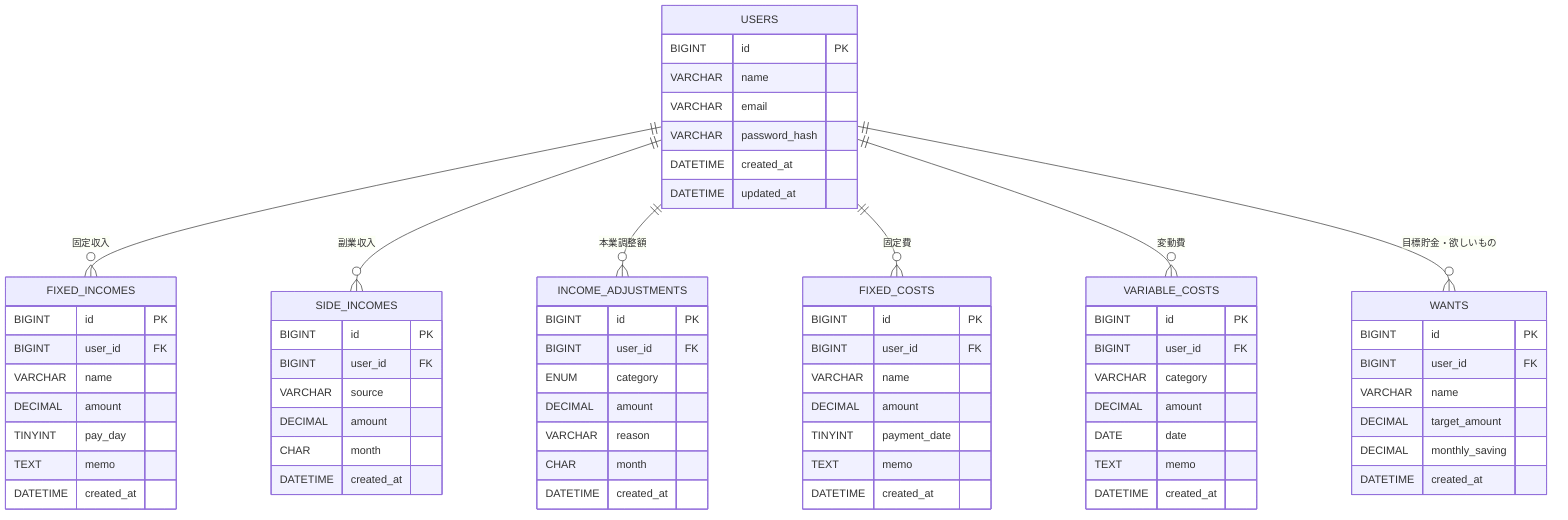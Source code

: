 erDiagram
    %% ===== ユーザー =====
    USERS {
        BIGINT id PK
        VARCHAR name
        VARCHAR email
        VARCHAR password_hash
        DATETIME created_at
        DATETIME updated_at
    }

    %% ===== 収入系 =====
    FIXED_INCOMES {
        BIGINT id PK
        BIGINT user_id FK
        VARCHAR name
        DECIMAL amount
        TINYINT pay_day
        TEXT memo
        DATETIME created_at
    }

    SIDE_INCOMES {
        BIGINT id PK
        BIGINT user_id FK
        VARCHAR source
        DECIMAL amount
        CHAR month
        DATETIME created_at
    }

    INCOME_ADJUSTMENTS {
        BIGINT id PK
        BIGINT user_id FK
        ENUM category
        DECIMAL amount
        VARCHAR reason
        CHAR month
        DATETIME created_at
    }

    %% ===== 支出系 =====
    FIXED_COSTS {
        BIGINT id PK
        BIGINT user_id FK
        VARCHAR name
        DECIMAL amount
        TINYINT payment_date
        TEXT memo
        DATETIME created_at
    }

    VARIABLE_COSTS {
        BIGINT id PK
        BIGINT user_id FK
        VARCHAR category
        DECIMAL amount
        DATE date
        TEXT memo
        DATETIME created_at
    }

    %% ===== 目標系 =====
    WANTS {
        BIGINT id PK
        BIGINT user_id FK
        VARCHAR name
        DECIMAL target_amount
        DECIMAL monthly_saving
        DATETIME created_at
    }

    %% ===== 関係 =====
    USERS ||--o{ FIXED_INCOMES : "固定収入"
    USERS ||--o{ SIDE_INCOMES : "副業収入"
    USERS ||--o{ INCOME_ADJUSTMENTS : "本業調整額"
    USERS ||--o{ FIXED_COSTS : "固定費"
    USERS ||--o{ VARIABLE_COSTS : "変動費"
    USERS ||--o{ WANTS : "目標貯金・欲しいもの"

    %% ===== 履歴テーブルの補足 =====
    %% HISTORY_FIXED_INCOME, HISTORY_SIDE_INCOME, HISTORY_INCOME_ADJUSTMENTS, HISTORY_VARIABLE_COSTS
    %% は現行テーブルと同構造で、月次スナップショット用